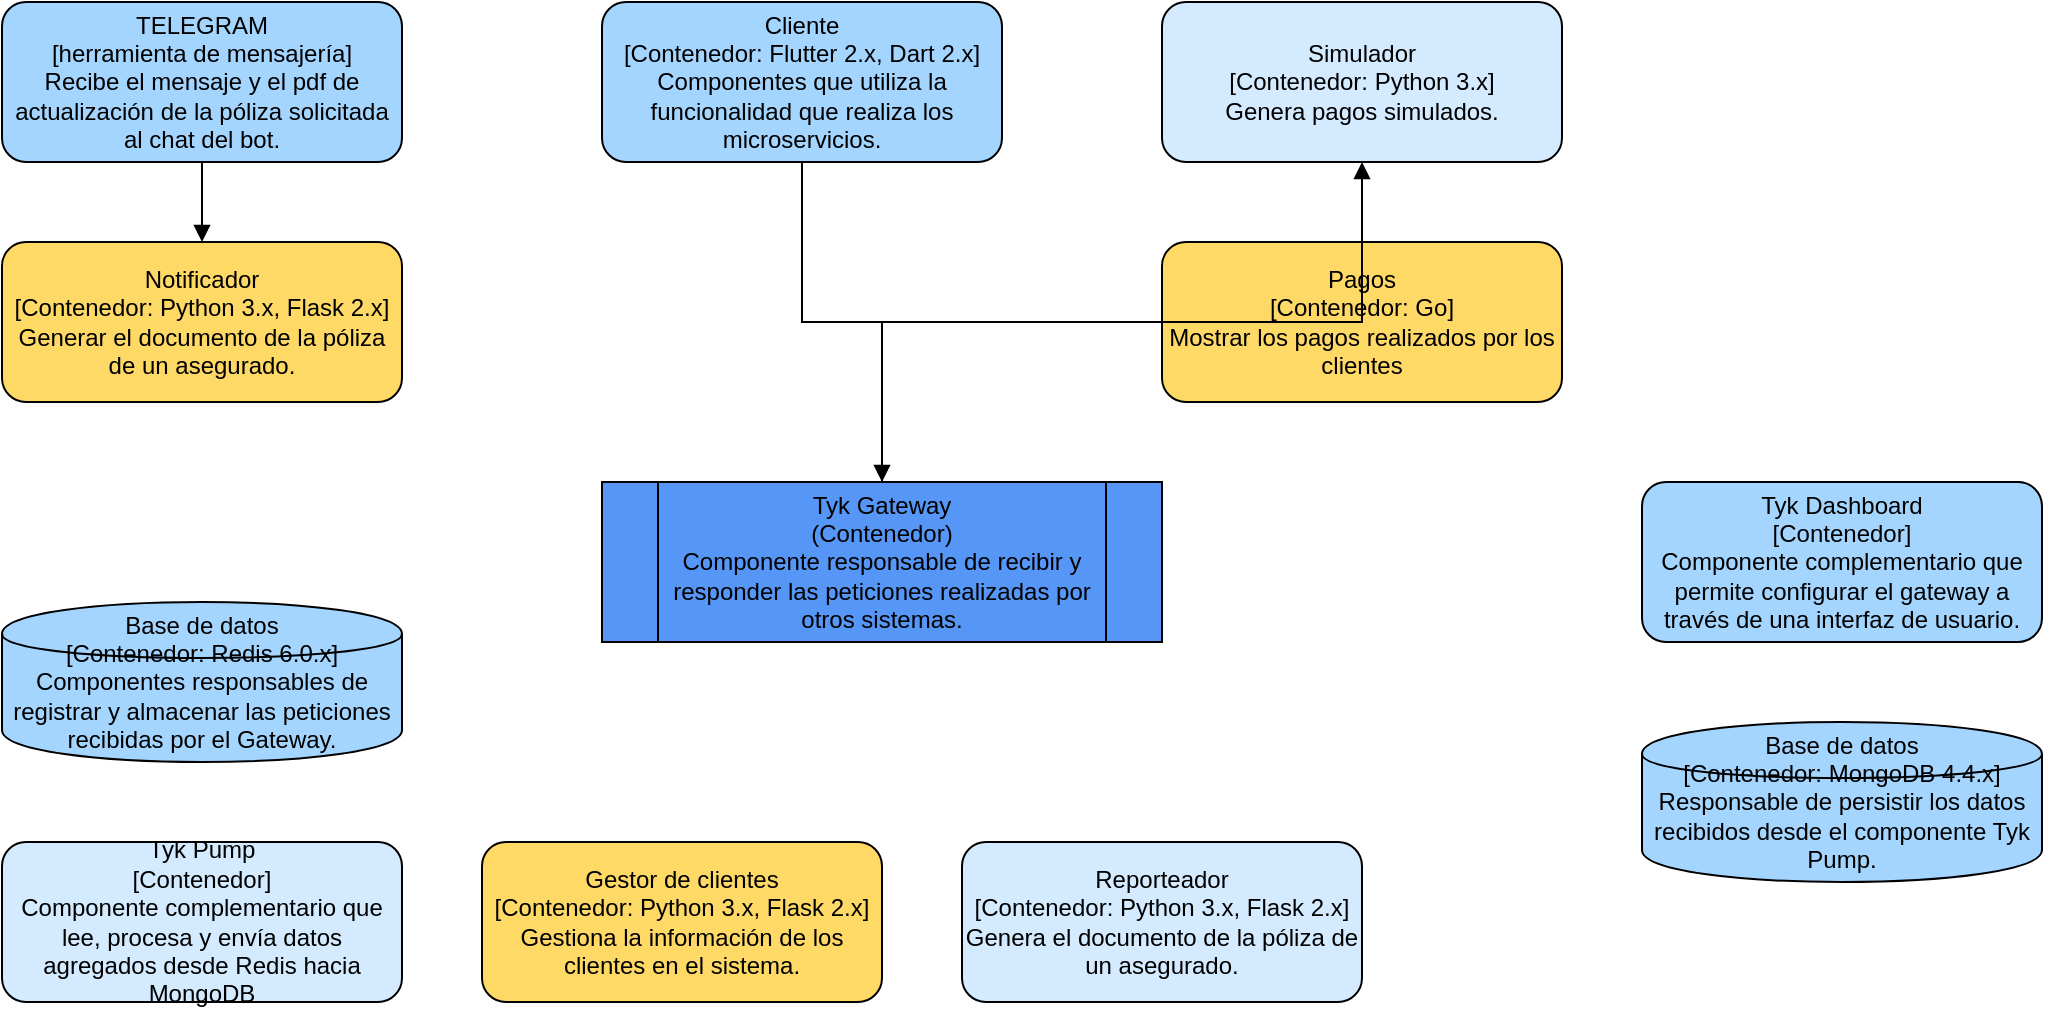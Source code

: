 <?xml version="1.0" encoding="UTF-8"?>
<mxfile>
  <diagram name="Diagrama Microservicios" id="1">
    <mxGraphModel dx="1468" dy="914" grid="1" gridSize="10" guides="1" tooltips="1" connect="1" arrows="1" fold="1" page="1" pageScale="1" pageWidth="827" pageHeight="1169">
      <root>
        <mxCell id="0"/>
        <mxCell id="1" parent="0"/>

        <!-- Tyk Gateway -->
        <mxCell id="gateway" value="Tyk Gateway&#xa;(Contenedor)&#xa;Componente responsable de recibir y responder las peticiones realizadas por otros sistemas." style="shape=process;whiteSpace=wrap;html=1;fillColor=#5596f7;fontSize=12;" vertex="1" parent="1">
          <mxGeometry x="360" y="300" width="280" height="80" as="geometry"/>
        </mxCell>

        <!-- Cliente -->
        <mxCell id="cliente" value="Cliente&#xa;[Contenedor: Flutter 2.x, Dart 2.x]&#xa;Componentes que utiliza la funcionalidad que realiza los microservicios." style="shape=rectangle;whiteSpace=wrap;html=1;rounded=1;fillColor=#a3d5ff;fontSize=12;" vertex="1" parent="1">
          <mxGeometry x="360" y="60" width="200" height="80" as="geometry"/>
        </mxCell>

        <!-- Telegram -->
        <mxCell id="telegram" value="TELEGRAM&#xa;[herramienta de mensajería]&#xa;Recibe el mensaje y el pdf de actualización de la póliza solicitada al chat del bot." style="shape=rectangle;whiteSpace=wrap;html=1;rounded=1;fillColor=#a3d5ff;fontSize=12;" vertex="1" parent="1">
          <mxGeometry x="60" y="60" width="200" height="80" as="geometry"/>
        </mxCell>

        <!-- Simulador -->
        <mxCell id="simulador" value="Simulador&#xa;[Contenedor: Python 3.x]&#xa;Genera pagos simulados." style="shape=rectangle;whiteSpace=wrap;html=1;rounded=1;fillColor=#d4eaff;fontSize=12;" vertex="1" parent="1">
          <mxGeometry x="640" y="60" width="200" height="80" as="geometry"/>
        </mxCell>

        <!-- Notificador -->
        <mxCell id="notificador" value="Notificador&#xa;[Contenedor: Python 3.x, Flask 2.x]&#xa;Generar el documento de la póliza de un asegurado." style="shape=rectangle;whiteSpace=wrap;html=1;rounded=1;fillColor=#ffd966;fontSize=12;" vertex="1" parent="1">
          <mxGeometry x="60" y="180" width="200" height="80" as="geometry"/>
        </mxCell>

        <!-- Pagos -->
        <mxCell id="pagos" value="Pagos&#xa;[Contenedor: Go]&#xa;Mostrar los pagos realizados por los clientes" style="shape=rectangle;whiteSpace=wrap;html=1;rounded=1;fillColor=#ffd966;fontSize=12;" vertex="1" parent="1">
          <mxGeometry x="640" y="180" width="200" height="80" as="geometry"/>
        </mxCell>

        <!-- Base Redis -->
        <mxCell id="redis" value="Base de datos&#xa;[Contenedor: Redis 6.0.x]&#xa;Componentes responsables de registrar y almacenar las peticiones recibidas por el Gateway." style="shape=cylinder;whiteSpace=wrap;html=1;fillColor=#a3d5ff;fontSize=12;" vertex="1" parent="1">
          <mxGeometry x="60" y="360" width="200" height="80" as="geometry"/>
        </mxCell>

        <!-- Tyk Pump -->
        <mxCell id="pump" value="Tyk Pump&#xa;[Contenedor]&#xa;Componente complementario que lee, procesa y envía datos agregados desde Redis hacia MongoDB" style="shape=rectangle;whiteSpace=wrap;html=1;rounded=1;fillColor=#d4eaff;fontSize=12;" vertex="1" parent="1">
          <mxGeometry x="60" y="480" width="200" height="80" as="geometry"/>
        </mxCell>

        <!-- Gestor de clientes -->
        <mxCell id="gestor" value="Gestor de clientes&#xa;[Contenedor: Python 3.x, Flask 2.x]&#xa;Gestiona la información de los clientes en el sistema." style="shape=rectangle;whiteSpace=wrap;html=1;rounded=1;fillColor=#ffd966;fontSize=12;" vertex="1" parent="1">
          <mxGeometry x="300" y="480" width="200" height="80" as="geometry"/>
        </mxCell>

        <!-- Reporteador -->
        <mxCell id="reporteador" value="Reporteador&#xa;[Contenedor: Python 3.x, Flask 2.x]&#xa;Genera el documento de la póliza de un asegurado." style="shape=rectangle;whiteSpace=wrap;html=1;rounded=1;fillColor=#d4eaff;fontSize=12;" vertex="1" parent="1">
          <mxGeometry x="540" y="480" width="200" height="80" as="geometry"/>
        </mxCell>

        <!-- Tyk Dashboard -->
        <mxCell id="dashboard" value="Tyk Dashboard&#xa;[Contenedor]&#xa;Componente complementario que permite configurar el gateway a través de una interfaz de usuario." style="shape=rectangle;whiteSpace=wrap;html=1;rounded=1;fillColor=#a3d5ff;fontSize=12;" vertex="1" parent="1">
          <mxGeometry x="880" y="300" width="200" height="80" as="geometry"/>
        </mxCell>

        <!-- MongoDB -->
        <mxCell id="mongo" value="Base de datos&#xa;[Contenedor: MongoDB 4.4.x]&#xa;Responsable de persistir los datos recibidos desde el componente Tyk Pump." style="shape=cylinder;whiteSpace=wrap;html=1;fillColor=#a3d5ff;fontSize=12;" vertex="1" parent="1">
          <mxGeometry x="880" y="420" width="200" height="80" as="geometry"/>
        </mxCell>

        <!-- Líneas (ejemplo 2 conexiones, puedes agregar más según necesidad) -->
        <mxCell id="line1" style="edgeStyle=orthogonalEdgeStyle;rounded=0;html=1;endArrow=block;" edge="1" parent="1" source="cliente" target="gateway">
          <mxGeometry relative="1" as="geometry"/>
        </mxCell>

        <mxCell id="line2" style="edgeStyle=orthogonalEdgeStyle;rounded=0;html=1;endArrow=block;" edge="1" parent="1" source="telegram" target="notificador">
          <mxGeometry relative="1" as="geometry"/>
        </mxCell>

        <mxCell id="line3" style="edgeStyle=orthogonalEdgeStyle;rounded=0;html=1;endArrow=block;" edge="1" parent="1" source="gateway" target="simulador">
          <mxGeometry relative="1" as="geometry"/>
        </mxCell>

      </root>
    </mxGraphModel>
  </diagram>
</mxfile>
